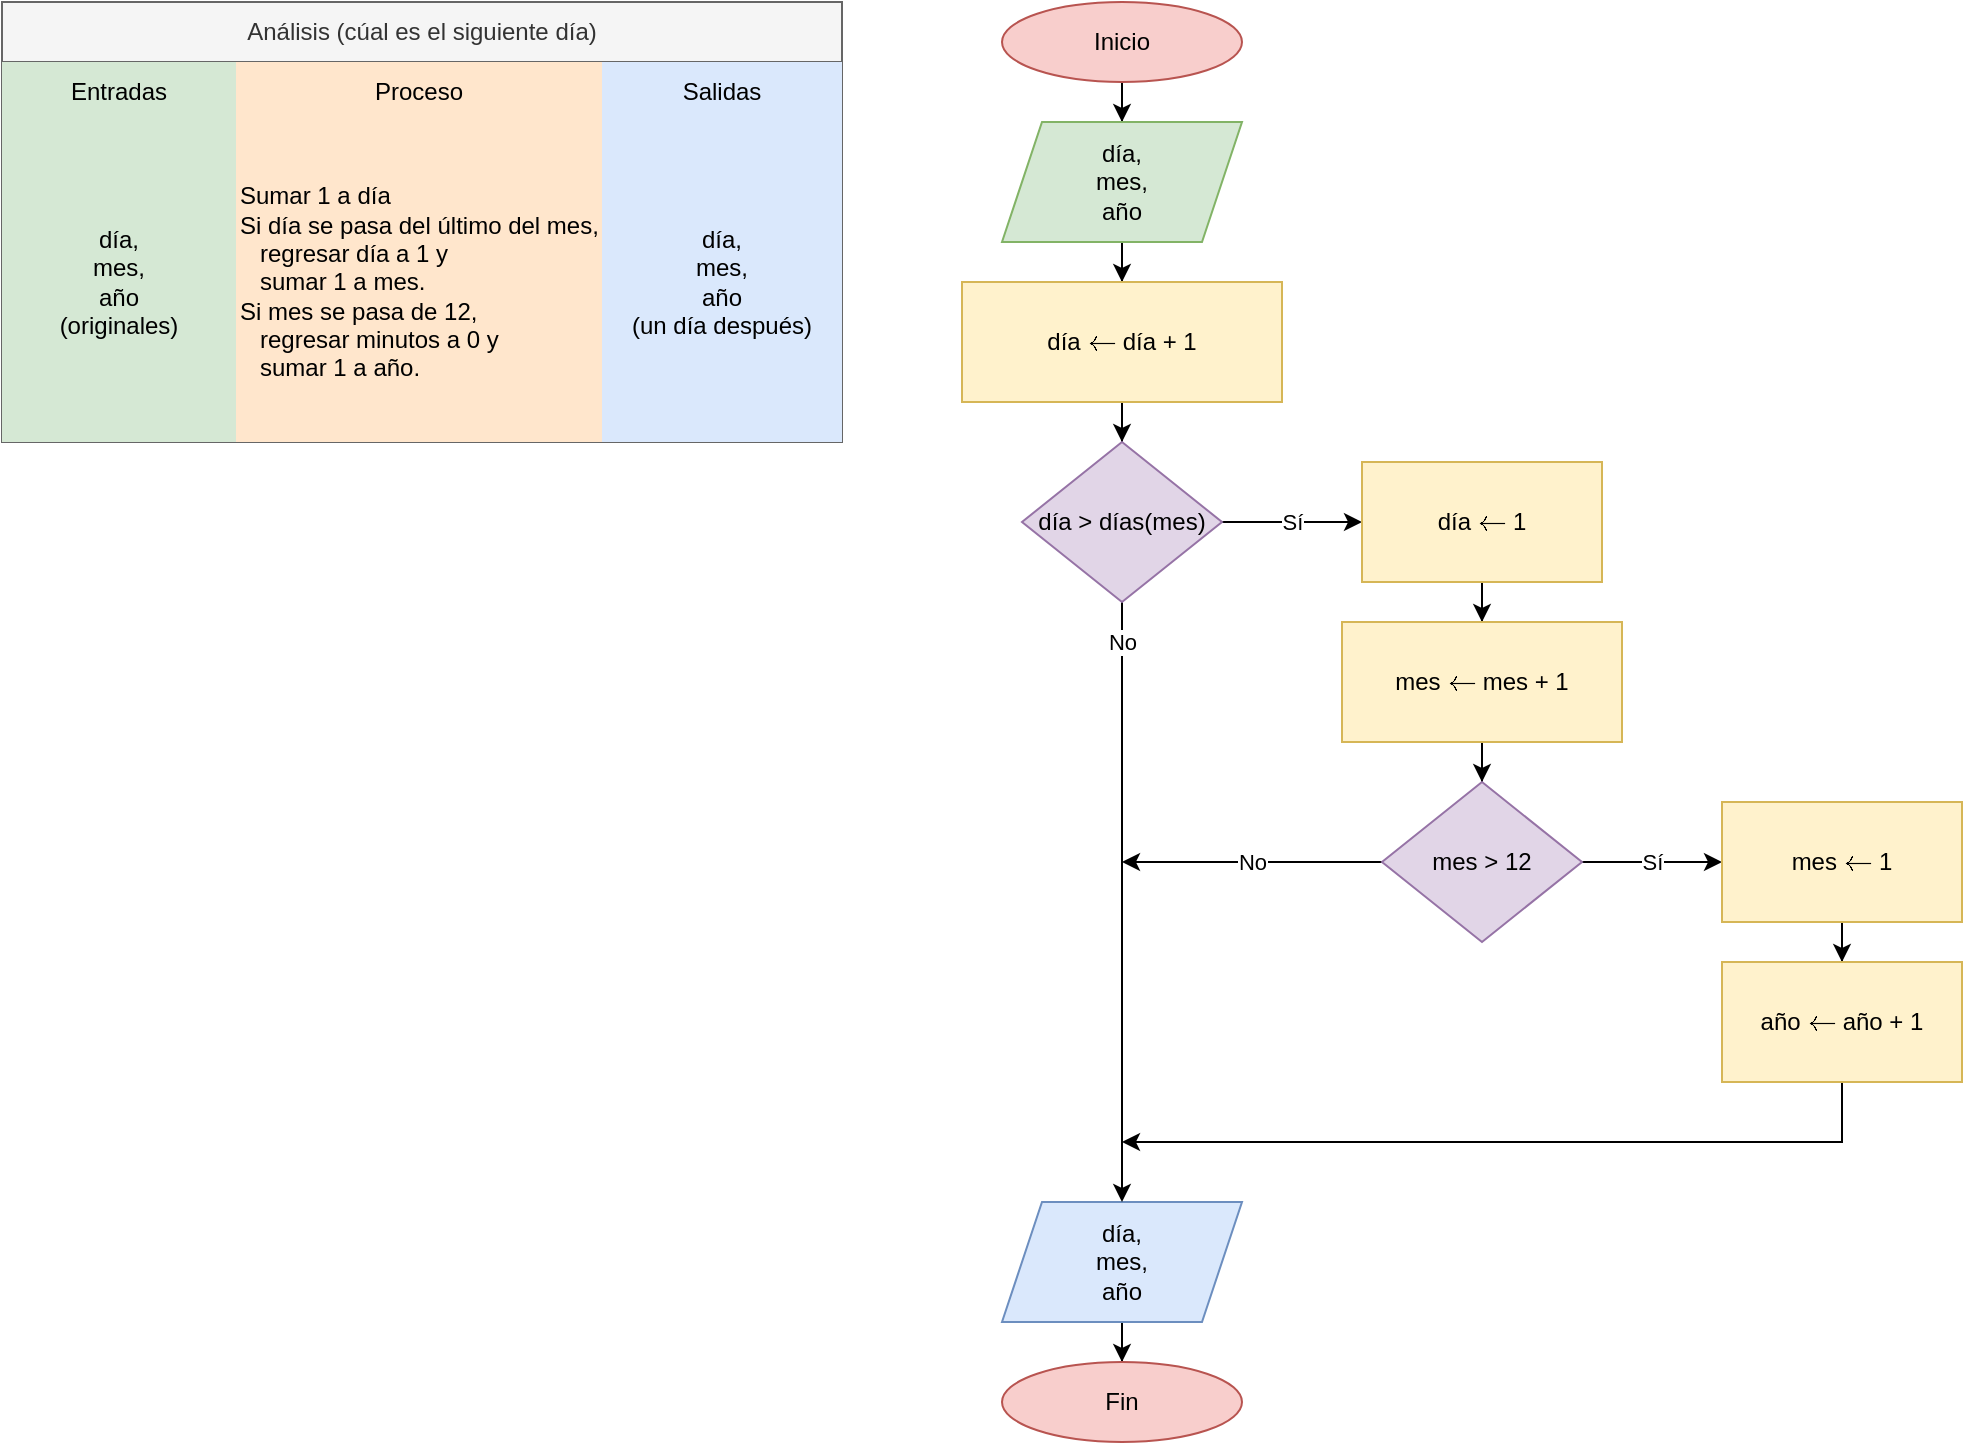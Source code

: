 <mxfile>
    <diagram id="x28gWw-vFMMnM6PrvLHF" name="Día siguiente">
        <mxGraphModel dx="1383" dy="566" grid="1" gridSize="10" guides="1" tooltips="1" connect="1" arrows="1" fold="1" page="1" pageScale="1" pageWidth="850" pageHeight="1100" math="1" shadow="0">
            <root>
                <mxCell id="0"/>
                <mxCell id="1" parent="0"/>
                <mxCell id="UfHWgThy5PjR0i4prVAl-19" value="Análisis (cúal es el siguiente día)" style="shape=table;html=1;whiteSpace=wrap;startSize=30;container=1;collapsible=0;childLayout=tableLayout;fillColor=#f5f5f5;strokeColor=#666666;fontColor=#333333;" parent="1" vertex="1">
                    <mxGeometry x="-460" y="20" width="420" height="220" as="geometry"/>
                </mxCell>
                <mxCell id="UfHWgThy5PjR0i4prVAl-20" value="" style="shape=partialRectangle;html=1;whiteSpace=wrap;collapsible=0;dropTarget=0;pointerEvents=0;fillColor=none;top=0;left=0;bottom=0;right=0;points=[[0,0.5],[1,0.5]];portConstraint=eastwest;" parent="UfHWgThy5PjR0i4prVAl-19" vertex="1">
                    <mxGeometry y="30" width="420" height="30" as="geometry"/>
                </mxCell>
                <mxCell id="UfHWgThy5PjR0i4prVAl-21" value="Entradas" style="shape=partialRectangle;html=1;whiteSpace=wrap;connectable=0;overflow=hidden;fillColor=#d5e8d4;top=0;left=0;bottom=0;right=0;strokeColor=#82b366;" parent="UfHWgThy5PjR0i4prVAl-20" vertex="1">
                    <mxGeometry width="117" height="30" as="geometry"/>
                </mxCell>
                <mxCell id="UfHWgThy5PjR0i4prVAl-22" value="Proceso" style="shape=partialRectangle;html=1;whiteSpace=wrap;connectable=0;overflow=hidden;fillColor=#ffe6cc;top=0;left=0;bottom=0;right=0;strokeColor=#d79b00;" parent="UfHWgThy5PjR0i4prVAl-20" vertex="1">
                    <mxGeometry x="117" width="183" height="30" as="geometry"/>
                </mxCell>
                <mxCell id="UfHWgThy5PjR0i4prVAl-23" value="Salidas" style="shape=partialRectangle;html=1;whiteSpace=wrap;connectable=0;overflow=hidden;fillColor=#dae8fc;top=0;left=0;bottom=0;right=0;strokeColor=#6c8ebf;" parent="UfHWgThy5PjR0i4prVAl-20" vertex="1">
                    <mxGeometry x="300" width="120" height="30" as="geometry"/>
                </mxCell>
                <mxCell id="UfHWgThy5PjR0i4prVAl-24" value="" style="shape=partialRectangle;html=1;whiteSpace=wrap;collapsible=0;dropTarget=0;pointerEvents=0;fillColor=none;top=0;left=0;bottom=0;right=0;points=[[0,0.5],[1,0.5]];portConstraint=eastwest;" parent="UfHWgThy5PjR0i4prVAl-19" vertex="1">
                    <mxGeometry y="60" width="420" height="160" as="geometry"/>
                </mxCell>
                <mxCell id="UfHWgThy5PjR0i4prVAl-25" value="día,&lt;br&gt;mes,&lt;br&gt;año&lt;br&gt;(originales)" style="shape=partialRectangle;html=1;whiteSpace=wrap;connectable=0;overflow=hidden;fillColor=#d5e8d4;top=0;left=0;bottom=0;right=0;strokeColor=#82b366;" parent="UfHWgThy5PjR0i4prVAl-24" vertex="1">
                    <mxGeometry width="117" height="160" as="geometry"/>
                </mxCell>
                <mxCell id="UfHWgThy5PjR0i4prVAl-26" value="Sumar 1 a día&lt;br&gt;Si día se pasa del último del mes,&lt;br&gt;&amp;nbsp; &amp;nbsp;regresar día a 1 y&lt;br&gt;&amp;nbsp; &amp;nbsp;sumar 1 a mes.&lt;br&gt;Si mes se pasa de 12,&lt;br&gt;&amp;nbsp; &amp;nbsp;regresar minutos a 0 y&lt;br&gt;&amp;nbsp; &amp;nbsp;sumar 1 a año." style="shape=partialRectangle;html=1;whiteSpace=wrap;connectable=0;overflow=hidden;fillColor=#ffe6cc;top=0;left=0;bottom=0;right=0;align=left;strokeColor=#d79b00;" parent="UfHWgThy5PjR0i4prVAl-24" vertex="1">
                    <mxGeometry x="117" width="183" height="160" as="geometry"/>
                </mxCell>
                <mxCell id="UfHWgThy5PjR0i4prVAl-27" value="día,&lt;br&gt;mes,&lt;br&gt;año&lt;br&gt;(un día después)" style="shape=partialRectangle;html=1;whiteSpace=wrap;connectable=0;overflow=hidden;fillColor=#dae8fc;top=0;left=0;bottom=0;right=0;strokeColor=#6c8ebf;" parent="UfHWgThy5PjR0i4prVAl-24" vertex="1">
                    <mxGeometry x="300" width="120" height="160" as="geometry"/>
                </mxCell>
                <mxCell id="UfHWgThy5PjR0i4prVAl-36" value="" style="edgeStyle=orthogonalEdgeStyle;rounded=0;orthogonalLoop=1;jettySize=auto;html=1;" parent="1" source="UfHWgThy5PjR0i4prVAl-34" target="UfHWgThy5PjR0i4prVAl-35" edge="1">
                    <mxGeometry relative="1" as="geometry"/>
                </mxCell>
                <mxCell id="UfHWgThy5PjR0i4prVAl-34" value="Inicio" style="ellipse;whiteSpace=wrap;html=1;fillColor=#f8cecc;strokeColor=#b85450;" parent="1" vertex="1">
                    <mxGeometry x="40" y="20" width="120" height="40" as="geometry"/>
                </mxCell>
                <mxCell id="UfHWgThy5PjR0i4prVAl-38" value="" style="edgeStyle=orthogonalEdgeStyle;rounded=0;orthogonalLoop=1;jettySize=auto;html=1;" parent="1" source="UfHWgThy5PjR0i4prVAl-35" target="UfHWgThy5PjR0i4prVAl-37" edge="1">
                    <mxGeometry relative="1" as="geometry"/>
                </mxCell>
                <mxCell id="UfHWgThy5PjR0i4prVAl-35" value="día,&lt;br&gt;mes,&lt;br&gt;año" style="shape=parallelogram;perimeter=parallelogramPerimeter;whiteSpace=wrap;html=1;fixedSize=1;fillColor=#d5e8d4;strokeColor=#82b366;" parent="1" vertex="1">
                    <mxGeometry x="40" y="80" width="120" height="60" as="geometry"/>
                </mxCell>
                <mxCell id="3" value="" style="edgeStyle=orthogonalEdgeStyle;rounded=0;orthogonalLoop=1;jettySize=auto;html=1;" parent="1" source="UfHWgThy5PjR0i4prVAl-37" target="2" edge="1">
                    <mxGeometry relative="1" as="geometry"/>
                </mxCell>
                <mxCell id="UfHWgThy5PjR0i4prVAl-37" value="día `larr` día + 1" style="whiteSpace=wrap;html=1;fillColor=#fff2cc;strokeColor=#d6b656;" parent="1" vertex="1">
                    <mxGeometry x="20" y="160" width="160" height="60" as="geometry"/>
                </mxCell>
                <mxCell id="UfHWgThy5PjR0i4prVAl-42" value="" style="edgeStyle=orthogonalEdgeStyle;rounded=0;orthogonalLoop=1;jettySize=auto;html=1;" parent="1" source="UfHWgThy5PjR0i4prVAl-39" target="UfHWgThy5PjR0i4prVAl-41" edge="1">
                    <mxGeometry relative="1" as="geometry"/>
                </mxCell>
                <mxCell id="UfHWgThy5PjR0i4prVAl-39" value="día,&lt;br&gt;mes,&lt;br&gt;año" style="shape=parallelogram;perimeter=parallelogramPerimeter;whiteSpace=wrap;html=1;fixedSize=1;fillColor=#dae8fc;strokeColor=#6c8ebf;" parent="1" vertex="1">
                    <mxGeometry x="40" y="620" width="120" height="60" as="geometry"/>
                </mxCell>
                <mxCell id="UfHWgThy5PjR0i4prVAl-41" value="Fin" style="ellipse;whiteSpace=wrap;html=1;fillColor=#f8cecc;strokeColor=#b85450;" parent="1" vertex="1">
                    <mxGeometry x="40" y="700" width="120" height="40" as="geometry"/>
                </mxCell>
                <mxCell id="5" value="Sí" style="edgeStyle=orthogonalEdgeStyle;rounded=0;orthogonalLoop=1;jettySize=auto;html=1;" parent="1" source="2" target="4" edge="1">
                    <mxGeometry relative="1" as="geometry"/>
                </mxCell>
                <mxCell id="20" value="No" style="edgeStyle=orthogonalEdgeStyle;rounded=0;orthogonalLoop=1;jettySize=auto;html=1;exitX=0.5;exitY=1;exitDx=0;exitDy=0;entryX=0.5;entryY=0;entryDx=0;entryDy=0;" parent="1" source="2" target="UfHWgThy5PjR0i4prVAl-39" edge="1">
                    <mxGeometry x="-0.87" relative="1" as="geometry">
                        <mxPoint as="offset"/>
                    </mxGeometry>
                </mxCell>
                <mxCell id="2" value="día &amp;gt; días(mes)" style="rhombus;whiteSpace=wrap;html=1;fillColor=#e1d5e7;strokeColor=#9673a6;" parent="1" vertex="1">
                    <mxGeometry x="50" y="240" width="100" height="80" as="geometry"/>
                </mxCell>
                <mxCell id="7" value="" style="edgeStyle=orthogonalEdgeStyle;rounded=0;orthogonalLoop=1;jettySize=auto;html=1;" parent="1" source="4" target="6" edge="1">
                    <mxGeometry relative="1" as="geometry"/>
                </mxCell>
                <mxCell id="4" value="día `larr` 1" style="whiteSpace=wrap;html=1;fillColor=#fff2cc;strokeColor=#d6b656;" parent="1" vertex="1">
                    <mxGeometry x="220" y="250" width="120" height="60" as="geometry"/>
                </mxCell>
                <mxCell id="9" value="" style="edgeStyle=orthogonalEdgeStyle;rounded=0;orthogonalLoop=1;jettySize=auto;html=1;" parent="1" source="6" target="8" edge="1">
                    <mxGeometry relative="1" as="geometry"/>
                </mxCell>
                <mxCell id="6" value="mes `larr` mes + 1" style="whiteSpace=wrap;html=1;fillColor=#fff2cc;strokeColor=#d6b656;" parent="1" vertex="1">
                    <mxGeometry x="210" y="330" width="140" height="60" as="geometry"/>
                </mxCell>
                <mxCell id="11" value="Sí" style="edgeStyle=orthogonalEdgeStyle;rounded=0;orthogonalLoop=1;jettySize=auto;html=1;" parent="1" source="8" target="10" edge="1">
                    <mxGeometry relative="1" as="geometry"/>
                </mxCell>
                <mxCell id="19" value="No" style="edgeStyle=orthogonalEdgeStyle;rounded=0;orthogonalLoop=1;jettySize=auto;html=1;exitX=0;exitY=0.5;exitDx=0;exitDy=0;" parent="1" source="8" edge="1">
                    <mxGeometry relative="1" as="geometry">
                        <mxPoint x="100" y="450" as="targetPoint"/>
                    </mxGeometry>
                </mxCell>
                <mxCell id="8" value="mes &amp;gt; 12" style="rhombus;whiteSpace=wrap;html=1;fillColor=#e1d5e7;strokeColor=#9673a6;" parent="1" vertex="1">
                    <mxGeometry x="230" y="410" width="100" height="80" as="geometry"/>
                </mxCell>
                <mxCell id="13" value="" style="edgeStyle=orthogonalEdgeStyle;rounded=0;orthogonalLoop=1;jettySize=auto;html=1;" parent="1" source="10" target="12" edge="1">
                    <mxGeometry relative="1" as="geometry"/>
                </mxCell>
                <mxCell id="10" value="mes `larr` 1" style="whiteSpace=wrap;html=1;fillColor=#fff2cc;strokeColor=#d6b656;" parent="1" vertex="1">
                    <mxGeometry x="400" y="420" width="120" height="60" as="geometry"/>
                </mxCell>
                <mxCell id="15" value="" style="edgeStyle=orthogonalEdgeStyle;rounded=0;orthogonalLoop=1;jettySize=auto;html=1;" parent="1" source="12" edge="1">
                    <mxGeometry relative="1" as="geometry">
                        <mxPoint x="100" y="590" as="targetPoint"/>
                        <Array as="points">
                            <mxPoint x="460" y="590"/>
                        </Array>
                    </mxGeometry>
                </mxCell>
                <mxCell id="12" value="año `larr` año + 1" style="whiteSpace=wrap;html=1;fillColor=#fff2cc;strokeColor=#d6b656;" parent="1" vertex="1">
                    <mxGeometry x="400" y="500" width="120" height="60" as="geometry"/>
                </mxCell>
            </root>
        </mxGraphModel>
    </diagram>
    <diagram name="Día anterior" id="RsaZLxWk18wp3LPteu13">
        <mxGraphModel dx="1383" dy="566" grid="1" gridSize="10" guides="1" tooltips="1" connect="1" arrows="1" fold="1" page="1" pageScale="1" pageWidth="850" pageHeight="1100" math="1" shadow="0">
            <root>
                <mxCell id="WHMJwugkhoS4n4GKv3IW-0"/>
                <mxCell id="WHMJwugkhoS4n4GKv3IW-1" parent="WHMJwugkhoS4n4GKv3IW-0"/>
                <mxCell id="WHMJwugkhoS4n4GKv3IW-2" value="Análisis (cúal es el día anterior)" style="shape=table;html=1;whiteSpace=wrap;startSize=30;container=1;collapsible=0;childLayout=tableLayout;fillColor=#f5f5f5;strokeColor=#666666;fontColor=#333333;" parent="WHMJwugkhoS4n4GKv3IW-1" vertex="1">
                    <mxGeometry x="-460" y="20" width="420" height="220" as="geometry"/>
                </mxCell>
                <mxCell id="WHMJwugkhoS4n4GKv3IW-3" value="" style="shape=partialRectangle;html=1;whiteSpace=wrap;collapsible=0;dropTarget=0;pointerEvents=0;fillColor=none;top=0;left=0;bottom=0;right=0;points=[[0,0.5],[1,0.5]];portConstraint=eastwest;" parent="WHMJwugkhoS4n4GKv3IW-2" vertex="1">
                    <mxGeometry y="30" width="420" height="30" as="geometry"/>
                </mxCell>
                <mxCell id="WHMJwugkhoS4n4GKv3IW-4" value="Entradas" style="shape=partialRectangle;html=1;whiteSpace=wrap;connectable=0;overflow=hidden;fillColor=#d5e8d4;top=0;left=0;bottom=0;right=0;strokeColor=#82b366;" parent="WHMJwugkhoS4n4GKv3IW-3" vertex="1">
                    <mxGeometry width="117" height="30" as="geometry"/>
                </mxCell>
                <mxCell id="WHMJwugkhoS4n4GKv3IW-5" value="Proceso" style="shape=partialRectangle;html=1;whiteSpace=wrap;connectable=0;overflow=hidden;fillColor=#ffe6cc;top=0;left=0;bottom=0;right=0;strokeColor=#d79b00;" parent="WHMJwugkhoS4n4GKv3IW-3" vertex="1">
                    <mxGeometry x="117" width="183" height="30" as="geometry"/>
                </mxCell>
                <mxCell id="WHMJwugkhoS4n4GKv3IW-6" value="Salidas" style="shape=partialRectangle;html=1;whiteSpace=wrap;connectable=0;overflow=hidden;fillColor=#dae8fc;top=0;left=0;bottom=0;right=0;strokeColor=#6c8ebf;" parent="WHMJwugkhoS4n4GKv3IW-3" vertex="1">
                    <mxGeometry x="300" width="120" height="30" as="geometry"/>
                </mxCell>
                <mxCell id="WHMJwugkhoS4n4GKv3IW-7" value="" style="shape=partialRectangle;html=1;whiteSpace=wrap;collapsible=0;dropTarget=0;pointerEvents=0;fillColor=none;top=0;left=0;bottom=0;right=0;points=[[0,0.5],[1,0.5]];portConstraint=eastwest;" parent="WHMJwugkhoS4n4GKv3IW-2" vertex="1">
                    <mxGeometry y="60" width="420" height="160" as="geometry"/>
                </mxCell>
                <mxCell id="WHMJwugkhoS4n4GKv3IW-8" value="día,&lt;br&gt;mes,&lt;br&gt;año&lt;br&gt;(originales)" style="shape=partialRectangle;html=1;whiteSpace=wrap;connectable=0;overflow=hidden;fillColor=#d5e8d4;top=0;left=0;bottom=0;right=0;strokeColor=#82b366;" parent="WHMJwugkhoS4n4GKv3IW-7" vertex="1">
                    <mxGeometry width="117" height="160" as="geometry"/>
                </mxCell>
                <mxCell id="WHMJwugkhoS4n4GKv3IW-9" value="Restarle 1 a día&lt;br&gt;Si día da 0, se trata del último día del mes anterior." style="shape=partialRectangle;html=1;whiteSpace=wrap;connectable=0;overflow=hidden;fillColor=#ffe6cc;top=0;left=0;bottom=0;right=0;align=left;strokeColor=#d79b00;" parent="WHMJwugkhoS4n4GKv3IW-7" vertex="1">
                    <mxGeometry x="117" width="183" height="160" as="geometry"/>
                </mxCell>
                <mxCell id="WHMJwugkhoS4n4GKv3IW-10" value="día,&lt;br&gt;mes,&lt;br&gt;año&lt;br&gt;(un día antes)" style="shape=partialRectangle;html=1;whiteSpace=wrap;connectable=0;overflow=hidden;fillColor=#dae8fc;top=0;left=0;bottom=0;right=0;strokeColor=#6c8ebf;" parent="WHMJwugkhoS4n4GKv3IW-7" vertex="1">
                    <mxGeometry x="300" width="120" height="160" as="geometry"/>
                </mxCell>
                <mxCell id="WHMJwugkhoS4n4GKv3IW-11" value="" style="edgeStyle=orthogonalEdgeStyle;rounded=0;orthogonalLoop=1;jettySize=auto;html=1;" parent="WHMJwugkhoS4n4GKv3IW-1" source="WHMJwugkhoS4n4GKv3IW-12" target="WHMJwugkhoS4n4GKv3IW-14" edge="1">
                    <mxGeometry relative="1" as="geometry"/>
                </mxCell>
                <mxCell id="WHMJwugkhoS4n4GKv3IW-12" value="Inicio" style="ellipse;whiteSpace=wrap;html=1;fillColor=#f8cecc;strokeColor=#b85450;" parent="WHMJwugkhoS4n4GKv3IW-1" vertex="1">
                    <mxGeometry x="40" y="20" width="120" height="40" as="geometry"/>
                </mxCell>
                <mxCell id="WHMJwugkhoS4n4GKv3IW-13" value="" style="edgeStyle=orthogonalEdgeStyle;rounded=0;orthogonalLoop=1;jettySize=auto;html=1;" parent="WHMJwugkhoS4n4GKv3IW-1" source="WHMJwugkhoS4n4GKv3IW-14" target="WHMJwugkhoS4n4GKv3IW-16" edge="1">
                    <mxGeometry relative="1" as="geometry"/>
                </mxCell>
                <mxCell id="WHMJwugkhoS4n4GKv3IW-14" value="día,&lt;br&gt;mes,&lt;br&gt;año" style="shape=parallelogram;perimeter=parallelogramPerimeter;whiteSpace=wrap;html=1;fixedSize=1;fillColor=#d5e8d4;strokeColor=#82b366;" parent="WHMJwugkhoS4n4GKv3IW-1" vertex="1">
                    <mxGeometry x="40" y="80" width="120" height="60" as="geometry"/>
                </mxCell>
                <mxCell id="WHMJwugkhoS4n4GKv3IW-15" value="" style="edgeStyle=orthogonalEdgeStyle;rounded=0;orthogonalLoop=1;jettySize=auto;html=1;" parent="WHMJwugkhoS4n4GKv3IW-1" source="WHMJwugkhoS4n4GKv3IW-16" target="WHMJwugkhoS4n4GKv3IW-22" edge="1">
                    <mxGeometry relative="1" as="geometry"/>
                </mxCell>
                <mxCell id="WHMJwugkhoS4n4GKv3IW-16" value="día `larr` día - 1" style="whiteSpace=wrap;html=1;fillColor=#fff2cc;strokeColor=#d6b656;" parent="WHMJwugkhoS4n4GKv3IW-1" vertex="1">
                    <mxGeometry x="20" y="160" width="160" height="60" as="geometry"/>
                </mxCell>
                <mxCell id="WHMJwugkhoS4n4GKv3IW-17" value="" style="edgeStyle=orthogonalEdgeStyle;rounded=0;orthogonalLoop=1;jettySize=auto;html=1;" parent="WHMJwugkhoS4n4GKv3IW-1" source="WHMJwugkhoS4n4GKv3IW-18" target="WHMJwugkhoS4n4GKv3IW-19" edge="1">
                    <mxGeometry relative="1" as="geometry"/>
                </mxCell>
                <mxCell id="WHMJwugkhoS4n4GKv3IW-18" value="día,&lt;br&gt;mes,&lt;br&gt;año" style="shape=parallelogram;perimeter=parallelogramPerimeter;whiteSpace=wrap;html=1;fixedSize=1;fillColor=#dae8fc;strokeColor=#6c8ebf;" parent="WHMJwugkhoS4n4GKv3IW-1" vertex="1">
                    <mxGeometry x="40" y="580" width="120" height="60" as="geometry"/>
                </mxCell>
                <mxCell id="WHMJwugkhoS4n4GKv3IW-19" value="Fin" style="ellipse;whiteSpace=wrap;html=1;fillColor=#f8cecc;strokeColor=#b85450;" parent="WHMJwugkhoS4n4GKv3IW-1" vertex="1">
                    <mxGeometry x="40" y="660" width="120" height="40" as="geometry"/>
                </mxCell>
                <mxCell id="WHMJwugkhoS4n4GKv3IW-20" value="Sí" style="edgeStyle=orthogonalEdgeStyle;rounded=0;orthogonalLoop=1;jettySize=auto;html=1;" parent="WHMJwugkhoS4n4GKv3IW-1" source="WHMJwugkhoS4n4GKv3IW-22" target="WHMJwugkhoS4n4GKv3IW-24" edge="1">
                    <mxGeometry relative="1" as="geometry"/>
                </mxCell>
                <mxCell id="WHMJwugkhoS4n4GKv3IW-21" value="No" style="edgeStyle=orthogonalEdgeStyle;rounded=0;orthogonalLoop=1;jettySize=auto;html=1;exitX=0.5;exitY=1;exitDx=0;exitDy=0;entryX=0.5;entryY=0;entryDx=0;entryDy=0;" parent="WHMJwugkhoS4n4GKv3IW-1" source="WHMJwugkhoS4n4GKv3IW-22" target="WHMJwugkhoS4n4GKv3IW-18" edge="1">
                    <mxGeometry x="-0.87" relative="1" as="geometry">
                        <mxPoint as="offset"/>
                    </mxGeometry>
                </mxCell>
                <mxCell id="WHMJwugkhoS4n4GKv3IW-22" value="día = 0" style="rhombus;whiteSpace=wrap;html=1;fillColor=#e1d5e7;strokeColor=#9673a6;" parent="WHMJwugkhoS4n4GKv3IW-1" vertex="1">
                    <mxGeometry x="50" y="240" width="100" height="80" as="geometry"/>
                </mxCell>
                <mxCell id="ibTbPxVoCiATOpTRP1aY-0" style="edgeStyle=orthogonalEdgeStyle;rounded=0;orthogonalLoop=1;jettySize=auto;html=1;exitX=0.5;exitY=1;exitDx=0;exitDy=0;entryX=0.5;entryY=0;entryDx=0;entryDy=0;" parent="WHMJwugkhoS4n4GKv3IW-1" source="WHMJwugkhoS4n4GKv3IW-24" target="WHMJwugkhoS4n4GKv3IW-29" edge="1">
                    <mxGeometry relative="1" as="geometry"/>
                </mxCell>
                <mxCell id="WHMJwugkhoS4n4GKv3IW-24" value="mes `larr` mes + 1" style="whiteSpace=wrap;html=1;fillColor=#fff2cc;strokeColor=#d6b656;" parent="WHMJwugkhoS4n4GKv3IW-1" vertex="1">
                    <mxGeometry x="220" y="250" width="120" height="60" as="geometry"/>
                </mxCell>
                <mxCell id="a_G70ipxQoLHr_rf7yxb-0" style="edgeStyle=orthogonalEdgeStyle;rounded=0;orthogonalLoop=1;jettySize=auto;html=1;exitX=0;exitY=0.5;exitDx=0;exitDy=0;" parent="WHMJwugkhoS4n4GKv3IW-1" source="WHMJwugkhoS4n4GKv3IW-26" edge="1">
                    <mxGeometry relative="1" as="geometry">
                        <mxPoint x="100" y="550" as="targetPoint"/>
                    </mxGeometry>
                </mxCell>
                <mxCell id="WHMJwugkhoS4n4GKv3IW-26" value="día `larr` dias(mes)" style="whiteSpace=wrap;html=1;fillColor=#fff2cc;strokeColor=#d6b656;" parent="WHMJwugkhoS4n4GKv3IW-1" vertex="1">
                    <mxGeometry x="210" y="520" width="140" height="60" as="geometry"/>
                </mxCell>
                <mxCell id="WHMJwugkhoS4n4GKv3IW-27" value="Sí" style="edgeStyle=orthogonalEdgeStyle;rounded=0;orthogonalLoop=1;jettySize=auto;html=1;" parent="WHMJwugkhoS4n4GKv3IW-1" source="WHMJwugkhoS4n4GKv3IW-29" target="WHMJwugkhoS4n4GKv3IW-31" edge="1">
                    <mxGeometry relative="1" as="geometry"/>
                </mxCell>
                <mxCell id="WHMJwugkhoS4n4GKv3IW-28" value="No" style="edgeStyle=orthogonalEdgeStyle;rounded=0;orthogonalLoop=1;jettySize=auto;html=1;exitX=0.5;exitY=1;exitDx=0;exitDy=0;entryX=0.5;entryY=0;entryDx=0;entryDy=0;" parent="WHMJwugkhoS4n4GKv3IW-1" source="WHMJwugkhoS4n4GKv3IW-29" target="WHMJwugkhoS4n4GKv3IW-26" edge="1">
                    <mxGeometry relative="1" as="geometry">
                        <mxPoint x="100" y="450" as="targetPoint"/>
                    </mxGeometry>
                </mxCell>
                <mxCell id="WHMJwugkhoS4n4GKv3IW-29" value="mes = 0" style="rhombus;whiteSpace=wrap;html=1;fillColor=#e1d5e7;strokeColor=#9673a6;" parent="WHMJwugkhoS4n4GKv3IW-1" vertex="1">
                    <mxGeometry x="230" y="330" width="100" height="80" as="geometry"/>
                </mxCell>
                <mxCell id="WHMJwugkhoS4n4GKv3IW-30" value="" style="edgeStyle=orthogonalEdgeStyle;rounded=0;orthogonalLoop=1;jettySize=auto;html=1;" parent="WHMJwugkhoS4n4GKv3IW-1" source="WHMJwugkhoS4n4GKv3IW-31" target="WHMJwugkhoS4n4GKv3IW-33" edge="1">
                    <mxGeometry relative="1" as="geometry"/>
                </mxCell>
                <mxCell id="WHMJwugkhoS4n4GKv3IW-31" value="mes `larr` 12" style="whiteSpace=wrap;html=1;fillColor=#fff2cc;strokeColor=#d6b656;" parent="WHMJwugkhoS4n4GKv3IW-1" vertex="1">
                    <mxGeometry x="400" y="340" width="120" height="60" as="geometry"/>
                </mxCell>
                <mxCell id="WHMJwugkhoS4n4GKv3IW-32" value="" style="edgeStyle=orthogonalEdgeStyle;rounded=0;orthogonalLoop=1;jettySize=auto;html=1;" parent="WHMJwugkhoS4n4GKv3IW-1" source="WHMJwugkhoS4n4GKv3IW-33" edge="1">
                    <mxGeometry relative="1" as="geometry">
                        <mxPoint x="280" y="500" as="targetPoint"/>
                        <Array as="points">
                            <mxPoint x="460" y="500"/>
                            <mxPoint x="280" y="500"/>
                        </Array>
                    </mxGeometry>
                </mxCell>
                <mxCell id="WHMJwugkhoS4n4GKv3IW-33" value="año `larr` año - 1" style="whiteSpace=wrap;html=1;fillColor=#fff2cc;strokeColor=#d6b656;" parent="WHMJwugkhoS4n4GKv3IW-1" vertex="1">
                    <mxGeometry x="400" y="420" width="120" height="60" as="geometry"/>
                </mxCell>
            </root>
        </mxGraphModel>
    </diagram>
    <diagram id="8lktSdGaSEytv9WRiN23" name="Días del mes">
        &#xa;        &#xa;&#xa;
        <mxGraphModel dx="619" dy="610" grid="1" gridSize="10" guides="1" tooltips="1" connect="1" arrows="1" fold="1" page="1" pageScale="1" pageWidth="850" pageHeight="1100" math="1" shadow="0">
            &#xa;            &#xa;&#xa;
            <root>
                &#xa;                &#xa;&#xa;
                <mxCell id="yaVu5LfzxHpMfpSsJYT8-0"/>
                &#xa;                &#xa;&#xa;
                <mxCell id="yaVu5LfzxHpMfpSsJYT8-1" parent="yaVu5LfzxHpMfpSsJYT8-0"/>
                &#xa;                &#xa;&#xa;
                <mxCell id="gBoOcasNFq6TXWlor7lH-0" value="Análisis (cúantos días tiene un mes)" style="shape=table;html=1;whiteSpace=wrap;startSize=30;container=1;collapsible=0;childLayout=tableLayout;fillColor=#f5f5f5;strokeColor=#666666;fontColor=#333333;" vertex="1" parent="yaVu5LfzxHpMfpSsJYT8-1">
                    &#xa;                    &#xa;&#xa;
                    <mxGeometry x="400" y="20" width="420" height="220" as="geometry"/>
                    &#xa;                    &#xa;&#xa;
                </mxCell>
                &#xa;                &#xa;&#xa;
                <mxCell id="gBoOcasNFq6TXWlor7lH-1" value="" style="shape=partialRectangle;html=1;whiteSpace=wrap;collapsible=0;dropTarget=0;pointerEvents=0;fillColor=none;top=0;left=0;bottom=0;right=0;points=[[0,0.5],[1,0.5]];portConstraint=eastwest;" vertex="1" parent="gBoOcasNFq6TXWlor7lH-0">
                    &#xa;                    &#xa;&#xa;
                    <mxGeometry y="30" width="420" height="30" as="geometry"/>
                    &#xa;                    &#xa;&#xa;
                </mxCell>
                &#xa;                &#xa;&#xa;
                <mxCell id="gBoOcasNFq6TXWlor7lH-2" value="Entradas" style="shape=partialRectangle;html=1;whiteSpace=wrap;connectable=0;overflow=hidden;fillColor=#d5e8d4;top=0;left=0;bottom=0;right=0;strokeColor=#82b366;" vertex="1" parent="gBoOcasNFq6TXWlor7lH-1">
                    &#xa;                    &#xa;&#xa;
                    <mxGeometry width="117" height="30" as="geometry"/>
                    &#xa;                    &#xa;&#xa;
                </mxCell>
                &#xa;                &#xa;&#xa;
                <mxCell id="gBoOcasNFq6TXWlor7lH-3" value="Proceso" style="shape=partialRectangle;html=1;whiteSpace=wrap;connectable=0;overflow=hidden;fillColor=#ffe6cc;top=0;left=0;bottom=0;right=0;strokeColor=#d79b00;" vertex="1" parent="gBoOcasNFq6TXWlor7lH-1">
                    &#xa;                    &#xa;&#xa;
                    <mxGeometry x="117" width="183" height="30" as="geometry"/>
                    &#xa;                    &#xa;&#xa;
                </mxCell>
                &#xa;                &#xa;&#xa;
                <mxCell id="gBoOcasNFq6TXWlor7lH-4" value="Salidas" style="shape=partialRectangle;html=1;whiteSpace=wrap;connectable=0;overflow=hidden;fillColor=#dae8fc;top=0;left=0;bottom=0;right=0;strokeColor=#6c8ebf;" vertex="1" parent="gBoOcasNFq6TXWlor7lH-1">
                    &#xa;                    &#xa;&#xa;
                    <mxGeometry x="300" width="120" height="30" as="geometry"/>
                    &#xa;                    &#xa;&#xa;
                </mxCell>
                &#xa;                &#xa;&#xa;
                <mxCell id="gBoOcasNFq6TXWlor7lH-5" value="" style="shape=partialRectangle;html=1;whiteSpace=wrap;collapsible=0;dropTarget=0;pointerEvents=0;fillColor=none;top=0;left=0;bottom=0;right=0;points=[[0,0.5],[1,0.5]];portConstraint=eastwest;" vertex="1" parent="gBoOcasNFq6TXWlor7lH-0">
                    &#xa;                    &#xa;&#xa;
                    <mxGeometry y="60" width="420" height="160" as="geometry"/>
                    &#xa;                    &#xa;&#xa;
                </mxCell>
                &#xa;                &#xa;&#xa;
                <mxCell id="gBoOcasNFq6TXWlor7lH-6" value="mes,&lt;br&gt;año" style="shape=partialRectangle;html=1;whiteSpace=wrap;connectable=0;overflow=hidden;fillColor=#d5e8d4;top=0;left=0;bottom=0;right=0;strokeColor=#82b366;" vertex="1" parent="gBoOcasNFq6TXWlor7lH-5">
                    &#xa;                    &#xa;&#xa;
                    <mxGeometry width="117" height="160" as="geometry"/>
                    &#xa;                    &#xa;&#xa;
                </mxCell>
                &#xa;                &#xa;&#xa;
                <mxCell id="gBoOcasNFq6TXWlor7lH-7" value="Enero, marzo, mayo, julio, agosto, octubre, diciembre tienen 31 días.&lt;br&gt;&lt;br&gt;Abril, junio, septiembre y noviembre tienen 30 días.&lt;br&gt;&lt;br&gt;Febrero tiene 28 días, o 29 si el año es bisiesto." style="shape=partialRectangle;html=1;whiteSpace=wrap;connectable=0;overflow=hidden;fillColor=#ffe6cc;top=0;left=0;bottom=0;right=0;align=left;strokeColor=#d79b00;" vertex="1" parent="gBoOcasNFq6TXWlor7lH-5">
                    &#xa;                    &#xa;&#xa;
                    <mxGeometry x="117" width="183" height="160" as="geometry"/>
                    &#xa;                    &#xa;&#xa;
                </mxCell>
                &#xa;                &#xa;&#xa;
                <mxCell id="gBoOcasNFq6TXWlor7lH-8" value="días del mes" style="shape=partialRectangle;html=1;whiteSpace=wrap;connectable=0;overflow=hidden;fillColor=#dae8fc;top=0;left=0;bottom=0;right=0;strokeColor=#6c8ebf;" vertex="1" parent="gBoOcasNFq6TXWlor7lH-5">
                    &#xa;                    &#xa;&#xa;
                    <mxGeometry x="300" width="120" height="160" as="geometry"/>
                    &#xa;                    &#xa;&#xa;
                </mxCell>
                &#xa;                &#xa;&#xa;
                <mxCell id="fhRlOAsvn-J39RBqq5pp-0" value="" style="edgeStyle=orthogonalEdgeStyle;rounded=0;orthogonalLoop=1;jettySize=auto;html=1;" edge="1" parent="yaVu5LfzxHpMfpSsJYT8-1" source="fhRlOAsvn-J39RBqq5pp-1" target="fhRlOAsvn-J39RBqq5pp-3">
                    &#xa;                    &#xa;&#xa;
                    <mxGeometry relative="1" as="geometry"/>
                    &#xa;                    &#xa;&#xa;
                </mxCell>
                &#xa;                &#xa;&#xa;
                <mxCell id="fhRlOAsvn-J39RBqq5pp-1" value="Inicio" style="ellipse;whiteSpace=wrap;html=1;fillColor=#f8cecc;strokeColor=#b85450;" vertex="1" parent="yaVu5LfzxHpMfpSsJYT8-1">
                    &#xa;                    &#xa;&#xa;
                    <mxGeometry x="915" y="20" width="120" height="40" as="geometry"/>
                    &#xa;                    &#xa;&#xa;
                </mxCell>
                &#xa;                &#xa;&#xa;
                <mxCell id="fhRlOAsvn-J39RBqq5pp-25" value="" style="edgeStyle=orthogonalEdgeStyle;rounded=0;orthogonalLoop=1;jettySize=auto;html=1;" edge="1" parent="yaVu5LfzxHpMfpSsJYT8-1" source="fhRlOAsvn-J39RBqq5pp-3" target="fhRlOAsvn-J39RBqq5pp-10">
                    &#xa;                    &#xa;&#xa;
                    <mxGeometry relative="1" as="geometry"/>
                    &#xa;                    &#xa;&#xa;
                </mxCell>
                &#xa;                &#xa;&#xa;
                <mxCell id="fhRlOAsvn-J39RBqq5pp-3" value="mes,&lt;br&gt;año" style="shape=parallelogram;perimeter=parallelogramPerimeter;whiteSpace=wrap;html=1;fixedSize=1;fillColor=#d5e8d4;strokeColor=#82b366;" vertex="1" parent="yaVu5LfzxHpMfpSsJYT8-1">
                    &#xa;                    &#xa;&#xa;
                    <mxGeometry x="915" y="80" width="120" height="60" as="geometry"/>
                    &#xa;                    &#xa;&#xa;
                </mxCell>
                &#xa;                &#xa;&#xa;
                <mxCell id="fhRlOAsvn-J39RBqq5pp-5" style="edgeStyle=orthogonalEdgeStyle;rounded=0;orthogonalLoop=1;jettySize=auto;html=1;exitX=0.5;exitY=1;exitDx=0;exitDy=0;entryX=0.5;entryY=0;entryDx=0;entryDy=0;" edge="1" parent="yaVu5LfzxHpMfpSsJYT8-1" source="fhRlOAsvn-J39RBqq5pp-6" target="fhRlOAsvn-J39RBqq5pp-7">
                    &#xa;                    &#xa;&#xa;
                    <mxGeometry relative="1" as="geometry"/>
                    &#xa;                    &#xa;&#xa;
                </mxCell>
                &#xa;                &#xa;&#xa;
                <mxCell id="fhRlOAsvn-J39RBqq5pp-6" value="días_del_mes" style="shape=parallelogram;perimeter=parallelogramPerimeter;whiteSpace=wrap;html=1;fixedSize=1;fillColor=#dae8fc;strokeColor=#6c8ebf;" vertex="1" parent="yaVu5LfzxHpMfpSsJYT8-1">
                    &#xa;                    &#xa;&#xa;
                    <mxGeometry x="915" y="620" width="120" height="60" as="geometry"/>
                    &#xa;                    &#xa;&#xa;
                </mxCell>
                &#xa;                &#xa;&#xa;
                <mxCell id="fhRlOAsvn-J39RBqq5pp-7" value="Fin" style="ellipse;whiteSpace=wrap;html=1;fillColor=#f8cecc;strokeColor=#b85450;" vertex="1" parent="yaVu5LfzxHpMfpSsJYT8-1">
                    &#xa;                    &#xa;&#xa;
                    <mxGeometry x="915" y="700" width="120" height="40" as="geometry"/>
                    &#xa;                    &#xa;&#xa;
                </mxCell>
                &#xa;                &#xa;&#xa;
                <mxCell id="fhRlOAsvn-J39RBqq5pp-8" value="Sí" style="edgeStyle=orthogonalEdgeStyle;rounded=0;orthogonalLoop=1;jettySize=auto;html=1;" edge="1" parent="yaVu5LfzxHpMfpSsJYT8-1" source="fhRlOAsvn-J39RBqq5pp-10" target="fhRlOAsvn-J39RBqq5pp-12">
                    &#xa;                    &#xa;&#xa;
                    <mxGeometry relative="1" as="geometry"/>
                    &#xa;                    &#xa;&#xa;
                </mxCell>
                &#xa;                &#xa;&#xa;
                <mxCell id="fhRlOAsvn-J39RBqq5pp-9" value="No" style="edgeStyle=orthogonalEdgeStyle;rounded=0;orthogonalLoop=1;jettySize=auto;html=1;exitX=0.5;exitY=1;exitDx=0;exitDy=0;" edge="1" parent="yaVu5LfzxHpMfpSsJYT8-1" source="fhRlOAsvn-J39RBqq5pp-10" target="fhRlOAsvn-J39RBqq5pp-20">
                    &#xa;                    &#xa;&#xa;
                    <mxGeometry x="-0.25" relative="1" as="geometry">
                        &#xa;                        &#xa;&#xa;
                        <mxPoint as="offset"/>
                        &#xa;                        &#xa;&#xa;
                    </mxGeometry>
                    &#xa;                    &#xa;&#xa;
                </mxCell>
                &#xa;                &#xa;&#xa;
                <mxCell id="fhRlOAsvn-J39RBqq5pp-10" value="mes es 1, 3, 5, 7, 8, 10, 12" style="rhombus;whiteSpace=wrap;html=1;fillColor=#e1d5e7;strokeColor=#9673a6;" vertex="1" parent="yaVu5LfzxHpMfpSsJYT8-1">
                    &#xa;                    &#xa;&#xa;
                    <mxGeometry x="925" y="160" width="100" height="80" as="geometry"/>
                    &#xa;                    &#xa;&#xa;
                </mxCell>
                &#xa;                &#xa;&#xa;
                <mxCell id="fhRlOAsvn-J39RBqq5pp-11" style="edgeStyle=orthogonalEdgeStyle;rounded=0;orthogonalLoop=1;jettySize=auto;html=1;exitX=1;exitY=0.5;exitDx=0;exitDy=0;" edge="1" parent="yaVu5LfzxHpMfpSsJYT8-1" source="fhRlOAsvn-J39RBqq5pp-12">
                    &#xa;                    &#xa;&#xa;
                    <mxGeometry relative="1" as="geometry">
                        &#xa;                        &#xa;&#xa;
                        <mxPoint x="980" y="600" as="targetPoint"/>
                        &#xa;                        &#xa;&#xa;
                        <Array as="points">
                            &#xa;                            &#xa;&#xa;
                            <mxPoint x="1270" y="200"/>
                            &#xa;                            &#xa;&#xa;
                            <mxPoint x="1270" y="600"/>
                            &#xa;                            &#xa;&#xa;
                        </Array>
                        &#xa;                        &#xa;&#xa;
                    </mxGeometry>
                    &#xa;                    &#xa;&#xa;
                </mxCell>
                &#xa;                &#xa;&#xa;
                <mxCell id="fhRlOAsvn-J39RBqq5pp-12" value="días_del_mes `larr` 31" style="whiteSpace=wrap;html=1;fillColor=#fff2cc;strokeColor=#d6b656;" vertex="1" parent="yaVu5LfzxHpMfpSsJYT8-1">
                    &#xa;                    &#xa;&#xa;
                    <mxGeometry x="1080" y="170" width="130" height="60" as="geometry"/>
                    &#xa;                    &#xa;&#xa;
                </mxCell>
                &#xa;                &#xa;&#xa;
                <mxCell id="fhRlOAsvn-J39RBqq5pp-14" value="Sí" style="edgeStyle=orthogonalEdgeStyle;rounded=0;orthogonalLoop=1;jettySize=auto;html=1;exitX=1;exitY=0.5;exitDx=0;exitDy=0;entryX=0;entryY=0.5;entryDx=0;entryDy=0;" edge="1" parent="yaVu5LfzxHpMfpSsJYT8-1" source="fhRlOAsvn-J39RBqq5pp-15" target="fhRlOAsvn-J39RBqq5pp-24">
                    &#xa;                    &#xa;&#xa;
                    <mxGeometry relative="1" as="geometry"/>
                    &#xa;                    &#xa;&#xa;
                </mxCell>
                &#xa;                &#xa;&#xa;
                <mxCell id="fhRlOAsvn-J39RBqq5pp-26" value="No" style="edgeStyle=orthogonalEdgeStyle;rounded=0;orthogonalLoop=1;jettySize=auto;html=1;" edge="1" parent="yaVu5LfzxHpMfpSsJYT8-1" source="fhRlOAsvn-J39RBqq5pp-15" target="fhRlOAsvn-J39RBqq5pp-22">
                    &#xa;                    &#xa;&#xa;
                    <mxGeometry relative="1" as="geometry"/>
                    &#xa;                    &#xa;&#xa;
                </mxCell>
                &#xa;                &#xa;&#xa;
                <mxCell id="fhRlOAsvn-J39RBqq5pp-15" value="Es año es bisiesto" style="rhombus;whiteSpace=wrap;html=1;fillColor=#e1d5e7;strokeColor=#9673a6;" vertex="1" parent="yaVu5LfzxHpMfpSsJYT8-1">
                    &#xa;                    &#xa;&#xa;
                    <mxGeometry x="925" y="400" width="100" height="80" as="geometry"/>
                    &#xa;                    &#xa;&#xa;
                </mxCell>
                &#xa;                &#xa;&#xa;
                <mxCell id="fhRlOAsvn-J39RBqq5pp-16" style="edgeStyle=orthogonalEdgeStyle;rounded=0;orthogonalLoop=1;jettySize=auto;html=1;exitX=1;exitY=0.5;exitDx=0;exitDy=0;" edge="1" parent="yaVu5LfzxHpMfpSsJYT8-1" source="fhRlOAsvn-J39RBqq5pp-17">
                    &#xa;                    &#xa;&#xa;
                    <mxGeometry relative="1" as="geometry">
                        &#xa;                        &#xa;&#xa;
                        <mxPoint x="1270" y="320" as="targetPoint"/>
                        &#xa;                        &#xa;&#xa;
                    </mxGeometry>
                    &#xa;                    &#xa;&#xa;
                </mxCell>
                &#xa;                &#xa;&#xa;
                <mxCell id="fhRlOAsvn-J39RBqq5pp-17" value="días_del_mes `larr` 30" style="whiteSpace=wrap;html=1;fillColor=#fff2cc;strokeColor=#d6b656;" vertex="1" parent="yaVu5LfzxHpMfpSsJYT8-1">
                    &#xa;                    &#xa;&#xa;
                    <mxGeometry x="1080" y="290" width="130" height="60" as="geometry"/>
                    &#xa;                    &#xa;&#xa;
                </mxCell>
                &#xa;                &#xa;&#xa;
                <mxCell id="fhRlOAsvn-J39RBqq5pp-18" value="Sí" style="edgeStyle=orthogonalEdgeStyle;rounded=0;orthogonalLoop=1;jettySize=auto;html=1;" edge="1" parent="yaVu5LfzxHpMfpSsJYT8-1" source="fhRlOAsvn-J39RBqq5pp-20" target="fhRlOAsvn-J39RBqq5pp-17">
                    &#xa;                    &#xa;&#xa;
                    <mxGeometry relative="1" as="geometry"/>
                    &#xa;                    &#xa;&#xa;
                </mxCell>
                &#xa;                &#xa;&#xa;
                <mxCell id="fhRlOAsvn-J39RBqq5pp-19" value="No" style="edgeStyle=orthogonalEdgeStyle;rounded=0;orthogonalLoop=1;jettySize=auto;html=1;exitX=0.5;exitY=1;exitDx=0;exitDy=0;entryX=0.5;entryY=0;entryDx=0;entryDy=0;" edge="1" parent="yaVu5LfzxHpMfpSsJYT8-1" source="fhRlOAsvn-J39RBqq5pp-20" target="fhRlOAsvn-J39RBqq5pp-15">
                    &#xa;                    &#xa;&#xa;
                    <mxGeometry relative="1" as="geometry"/>
                    &#xa;                    &#xa;&#xa;
                </mxCell>
                &#xa;                &#xa;&#xa;
                <mxCell id="fhRlOAsvn-J39RBqq5pp-20" value="mes es 4, 6, 9, 11" style="rhombus;whiteSpace=wrap;html=1;fillColor=#e1d5e7;strokeColor=#9673a6;" vertex="1" parent="yaVu5LfzxHpMfpSsJYT8-1">
                    &#xa;                    &#xa;&#xa;
                    <mxGeometry x="925" y="280" width="100" height="80" as="geometry"/>
                    &#xa;                    &#xa;&#xa;
                </mxCell>
                &#xa;                &#xa;&#xa;
                <mxCell id="fhRlOAsvn-J39RBqq5pp-27" value="" style="edgeStyle=orthogonalEdgeStyle;rounded=0;orthogonalLoop=1;jettySize=auto;html=1;" edge="1" parent="yaVu5LfzxHpMfpSsJYT8-1" source="fhRlOAsvn-J39RBqq5pp-22" target="fhRlOAsvn-J39RBqq5pp-6">
                    &#xa;                    &#xa;&#xa;
                    <mxGeometry relative="1" as="geometry"/>
                    &#xa;                    &#xa;&#xa;
                </mxCell>
                &#xa;                &#xa;&#xa;
                <mxCell id="fhRlOAsvn-J39RBqq5pp-22" value="días_del_mes `larr` 28" style="whiteSpace=wrap;html=1;fillColor=#fff2cc;strokeColor=#d6b656;" vertex="1" parent="yaVu5LfzxHpMfpSsJYT8-1">
                    &#xa;                    &#xa;&#xa;
                    <mxGeometry x="910" y="520" width="130" height="60" as="geometry"/>
                    &#xa;                    &#xa;&#xa;
                </mxCell>
                &#xa;                &#xa;&#xa;
                <mxCell id="fhRlOAsvn-J39RBqq5pp-23" style="edgeStyle=orthogonalEdgeStyle;rounded=0;orthogonalLoop=1;jettySize=auto;html=1;exitX=1;exitY=0.5;exitDx=0;exitDy=0;" edge="1" parent="yaVu5LfzxHpMfpSsJYT8-1" source="fhRlOAsvn-J39RBqq5pp-24">
                    &#xa;                    &#xa;&#xa;
                    <mxGeometry relative="1" as="geometry">
                        &#xa;                        &#xa;&#xa;
                        <mxPoint x="1270" y="440" as="targetPoint"/>
                        &#xa;                        &#xa;&#xa;
                    </mxGeometry>
                    &#xa;                    &#xa;&#xa;
                </mxCell>
                &#xa;                &#xa;&#xa;
                <mxCell id="fhRlOAsvn-J39RBqq5pp-24" value="días_del_mes `larr` 29" style="whiteSpace=wrap;html=1;fillColor=#fff2cc;strokeColor=#d6b656;" vertex="1" parent="yaVu5LfzxHpMfpSsJYT8-1">
                    &#xa;                    &#xa;&#xa;
                    <mxGeometry x="1080" y="410" width="130" height="60" as="geometry"/>
                    &#xa;                    &#xa;&#xa;
                </mxCell>
                &#xa;                &#xa;&#xa;
            </root>
            &#xa;            &#xa;&#xa;
        </mxGraphModel>
        &#xa;        &#xa;&#xa;
    </diagram>
    <diagram id="60jnQuh0U2kwM4uKCPie" name="Año bisiesto">
        &#xa;
        <mxGraphModel dx="1383" dy="257" grid="1" gridSize="10" guides="1" tooltips="1" connect="1" arrows="1" fold="1" page="1" pageScale="1" pageWidth="850" pageHeight="1100" math="1" shadow="0">
            &#xa;
            <root>
                &#xa;
                <mxCell id="-2xk9EkQSP5JPpeln8GK-0"/>
                &#xa;
                <mxCell id="-2xk9EkQSP5JPpeln8GK-1" parent="-2xk9EkQSP5JPpeln8GK-0"/>
                &#xa;
                <mxCell id="Pj5-SJNt18dhGwcqhpOa-0" value="Análisis (determinar si un año es bisiesto)" style="shape=table;html=1;whiteSpace=wrap;startSize=30;container=1;collapsible=0;childLayout=tableLayout;fillColor=#f5f5f5;strokeColor=#666666;fontColor=#333333;" parent="-2xk9EkQSP5JPpeln8GK-1" vertex="1">
                    &#xa;
                    <mxGeometry x="-460" y="20" width="420" height="220" as="geometry"/>
                    &#xa;
                </mxCell>
                &#xa;
                <mxCell id="Pj5-SJNt18dhGwcqhpOa-1" value="" style="shape=partialRectangle;html=1;whiteSpace=wrap;collapsible=0;dropTarget=0;pointerEvents=0;fillColor=none;top=0;left=0;bottom=0;right=0;points=[[0,0.5],[1,0.5]];portConstraint=eastwest;" parent="Pj5-SJNt18dhGwcqhpOa-0" vertex="1">
                    &#xa;
                    <mxGeometry y="30" width="420" height="30" as="geometry"/>
                    &#xa;
                </mxCell>
                &#xa;
                <mxCell id="Pj5-SJNt18dhGwcqhpOa-2" value="Entradas" style="shape=partialRectangle;html=1;whiteSpace=wrap;connectable=0;overflow=hidden;fillColor=#d5e8d4;top=0;left=0;bottom=0;right=0;strokeColor=#82b366;" parent="Pj5-SJNt18dhGwcqhpOa-1" vertex="1">
                    &#xa;
                    <mxGeometry width="117" height="30" as="geometry"/>
                    &#xa;
                </mxCell>
                &#xa;
                <mxCell id="Pj5-SJNt18dhGwcqhpOa-3" value="Proceso" style="shape=partialRectangle;html=1;whiteSpace=wrap;connectable=0;overflow=hidden;fillColor=#ffe6cc;top=0;left=0;bottom=0;right=0;strokeColor=#d79b00;" parent="Pj5-SJNt18dhGwcqhpOa-1" vertex="1">
                    &#xa;
                    <mxGeometry x="117" width="183" height="30" as="geometry"/>
                    &#xa;
                </mxCell>
                &#xa;
                <mxCell id="Pj5-SJNt18dhGwcqhpOa-4" value="Salidas" style="shape=partialRectangle;html=1;whiteSpace=wrap;connectable=0;overflow=hidden;fillColor=#dae8fc;top=0;left=0;bottom=0;right=0;strokeColor=#6c8ebf;" parent="Pj5-SJNt18dhGwcqhpOa-1" vertex="1">
                    &#xa;
                    <mxGeometry x="300" width="120" height="30" as="geometry"/>
                    &#xa;
                </mxCell>
                &#xa;
                <mxCell id="Pj5-SJNt18dhGwcqhpOa-5" value="" style="shape=partialRectangle;html=1;whiteSpace=wrap;collapsible=0;dropTarget=0;pointerEvents=0;fillColor=none;top=0;left=0;bottom=0;right=0;points=[[0,0.5],[1,0.5]];portConstraint=eastwest;" parent="Pj5-SJNt18dhGwcqhpOa-0" vertex="1">
                    &#xa;
                    <mxGeometry y="60" width="420" height="160" as="geometry"/>
                    &#xa;
                </mxCell>
                &#xa;
                <mxCell id="Pj5-SJNt18dhGwcqhpOa-6" value="año" style="shape=partialRectangle;html=1;whiteSpace=wrap;connectable=0;overflow=hidden;fillColor=#d5e8d4;top=0;left=0;bottom=0;right=0;strokeColor=#82b366;" parent="Pj5-SJNt18dhGwcqhpOa-5" vertex="1">
                    &#xa;
                    <mxGeometry width="117" height="160" as="geometry"/>
                    &#xa;
                </mxCell>
                &#xa;
                <mxCell id="Pj5-SJNt18dhGwcqhpOa-7" value="Si el año es divisible entre 400, si es bisiesto.&lt;br&gt;Si es divisible entre 4 y no entre 100, es bisiesto.&lt;br&gt;Si no, no es bisiesto." style="shape=partialRectangle;html=1;whiteSpace=wrap;connectable=0;overflow=hidden;fillColor=#ffe6cc;top=0;left=0;bottom=0;right=0;align=left;strokeColor=#d79b00;" parent="Pj5-SJNt18dhGwcqhpOa-5" vertex="1">
                    &#xa;
                    <mxGeometry x="117" width="183" height="160" as="geometry"/>
                    &#xa;
                </mxCell>
                &#xa;
                <mxCell id="Pj5-SJNt18dhGwcqhpOa-8" value="Es bisiesto o no" style="shape=partialRectangle;html=1;whiteSpace=wrap;connectable=0;overflow=hidden;fillColor=#dae8fc;top=0;left=0;bottom=0;right=0;strokeColor=#6c8ebf;" parent="Pj5-SJNt18dhGwcqhpOa-5" vertex="1">
                    &#xa;
                    <mxGeometry x="300" width="120" height="160" as="geometry"/>
                    &#xa;
                </mxCell>
                &#xa;
                <mxCell id="YwZa0kntU7S56xsu5CqW-0" value="" style="edgeStyle=orthogonalEdgeStyle;rounded=0;orthogonalLoop=1;jettySize=auto;html=1;" parent="-2xk9EkQSP5JPpeln8GK-1" source="YwZa0kntU7S56xsu5CqW-1" target="YwZa0kntU7S56xsu5CqW-3" edge="1">
                    &#xa;
                    <mxGeometry relative="1" as="geometry"/>
                    &#xa;
                </mxCell>
                &#xa;
                <mxCell id="YwZa0kntU7S56xsu5CqW-1" value="Inicio" style="ellipse;whiteSpace=wrap;html=1;fillColor=#f8cecc;strokeColor=#b85450;" parent="-2xk9EkQSP5JPpeln8GK-1" vertex="1">
                    &#xa;
                    <mxGeometry x="25" y="20" width="120" height="40" as="geometry"/>
                    &#xa;
                </mxCell>
                &#xa;
                <mxCell id="YwZa0kntU7S56xsu5CqW-2" value="" style="edgeStyle=orthogonalEdgeStyle;rounded=0;orthogonalLoop=1;jettySize=auto;html=1;" parent="-2xk9EkQSP5JPpeln8GK-1" source="YwZa0kntU7S56xsu5CqW-3" target="YwZa0kntU7S56xsu5CqW-9" edge="1">
                    &#xa;
                    <mxGeometry relative="1" as="geometry"/>
                    &#xa;
                </mxCell>
                &#xa;
                <mxCell id="YwZa0kntU7S56xsu5CqW-3" value="año" style="shape=parallelogram;perimeter=parallelogramPerimeter;whiteSpace=wrap;html=1;fixedSize=1;fillColor=#d5e8d4;strokeColor=#82b366;" parent="-2xk9EkQSP5JPpeln8GK-1" vertex="1">
                    &#xa;
                    <mxGeometry x="25" y="80" width="120" height="60" as="geometry"/>
                    &#xa;
                </mxCell>
                &#xa;
                <mxCell id="YwZa0kntU7S56xsu5CqW-4" style="edgeStyle=orthogonalEdgeStyle;rounded=0;orthogonalLoop=1;jettySize=auto;html=1;exitX=0.5;exitY=1;exitDx=0;exitDy=0;entryX=0.5;entryY=0;entryDx=0;entryDy=0;" parent="-2xk9EkQSP5JPpeln8GK-1" source="YwZa0kntU7S56xsu5CqW-5" target="YwZa0kntU7S56xsu5CqW-6" edge="1">
                    &#xa;
                    <mxGeometry relative="1" as="geometry"/>
                    &#xa;
                </mxCell>
                &#xa;
                <mxCell id="YwZa0kntU7S56xsu5CqW-5" value="bisiesto" style="shape=parallelogram;perimeter=parallelogramPerimeter;whiteSpace=wrap;html=1;fixedSize=1;fillColor=#dae8fc;strokeColor=#6c8ebf;" parent="-2xk9EkQSP5JPpeln8GK-1" vertex="1">
                    &#xa;
                    <mxGeometry x="25" y="500" width="120" height="60" as="geometry"/>
                    &#xa;
                </mxCell>
                &#xa;
                <mxCell id="YwZa0kntU7S56xsu5CqW-6" value="Fin" style="ellipse;whiteSpace=wrap;html=1;fillColor=#f8cecc;strokeColor=#b85450;" parent="-2xk9EkQSP5JPpeln8GK-1" vertex="1">
                    &#xa;
                    <mxGeometry x="25" y="580" width="120" height="40" as="geometry"/>
                    &#xa;
                </mxCell>
                &#xa;
                <mxCell id="YwZa0kntU7S56xsu5CqW-7" value="Sí" style="edgeStyle=orthogonalEdgeStyle;rounded=0;orthogonalLoop=1;jettySize=auto;html=1;" parent="-2xk9EkQSP5JPpeln8GK-1" source="YwZa0kntU7S56xsu5CqW-9" target="YwZa0kntU7S56xsu5CqW-11" edge="1">
                    &#xa;
                    <mxGeometry relative="1" as="geometry"/>
                    &#xa;
                </mxCell>
                &#xa;
                <mxCell id="YwZa0kntU7S56xsu5CqW-8" value="No" style="edgeStyle=orthogonalEdgeStyle;rounded=0;orthogonalLoop=1;jettySize=auto;html=1;exitX=0.5;exitY=1;exitDx=0;exitDy=0;" parent="-2xk9EkQSP5JPpeln8GK-1" source="YwZa0kntU7S56xsu5CqW-9" target="YwZa0kntU7S56xsu5CqW-19" edge="1">
                    &#xa;
                    <mxGeometry x="-0.25" relative="1" as="geometry">
                        &#xa;
                        <mxPoint as="offset"/>
                        &#xa;
                    </mxGeometry>
                    &#xa;
                </mxCell>
                &#xa;
                <mxCell id="YwZa0kntU7S56xsu5CqW-9" value="año divisible entre 400" style="rhombus;whiteSpace=wrap;html=1;fillColor=#e1d5e7;strokeColor=#9673a6;" parent="-2xk9EkQSP5JPpeln8GK-1" vertex="1">
                    &#xa;
                    <mxGeometry x="35" y="160" width="100" height="80" as="geometry"/>
                    &#xa;
                </mxCell>
                &#xa;
                <mxCell id="YwZa0kntU7S56xsu5CqW-10" style="edgeStyle=orthogonalEdgeStyle;rounded=0;orthogonalLoop=1;jettySize=auto;html=1;exitX=1;exitY=0.5;exitDx=0;exitDy=0;" parent="-2xk9EkQSP5JPpeln8GK-1" source="YwZa0kntU7S56xsu5CqW-11" edge="1">
                    &#xa;
                    <mxGeometry relative="1" as="geometry">
                        &#xa;
                        <mxPoint x="90" y="480" as="targetPoint"/>
                        &#xa;
                        <Array as="points">
                            &#xa;
                            <mxPoint x="380" y="200"/>
                            &#xa;
                            <mxPoint x="380" y="480"/>
                            &#xa;
                            <mxPoint x="90" y="480"/>
                            &#xa;
                        </Array>
                        &#xa;
                    </mxGeometry>
                    &#xa;
                </mxCell>
                &#xa;
                <mxCell id="YwZa0kntU7S56xsu5CqW-11" value="bisiesto `larr` Sí" style="whiteSpace=wrap;html=1;fillColor=#fff2cc;strokeColor=#d6b656;" parent="-2xk9EkQSP5JPpeln8GK-1" vertex="1">
                    &#xa;
                    <mxGeometry x="190" y="170" width="130" height="60" as="geometry"/>
                    &#xa;
                </mxCell>
                &#xa;
                <mxCell id="YwZa0kntU7S56xsu5CqW-15" style="edgeStyle=orthogonalEdgeStyle;rounded=0;orthogonalLoop=1;jettySize=auto;html=1;exitX=1;exitY=0.5;exitDx=0;exitDy=0;" parent="-2xk9EkQSP5JPpeln8GK-1" source="YwZa0kntU7S56xsu5CqW-16" edge="1">
                    &#xa;
                    <mxGeometry relative="1" as="geometry">
                        &#xa;
                        <mxPoint x="380" y="320" as="targetPoint"/>
                        &#xa;
                    </mxGeometry>
                    &#xa;
                </mxCell>
                &#xa;
                <mxCell id="YwZa0kntU7S56xsu5CqW-16" value="bisiesto `larr` Sí" style="whiteSpace=wrap;html=1;fillColor=#fff2cc;strokeColor=#d6b656;" parent="-2xk9EkQSP5JPpeln8GK-1" vertex="1">
                    &#xa;
                    <mxGeometry x="190" y="290" width="130" height="60" as="geometry"/>
                    &#xa;
                </mxCell>
                &#xa;
                <mxCell id="YwZa0kntU7S56xsu5CqW-17" value="Sí" style="edgeStyle=orthogonalEdgeStyle;rounded=0;orthogonalLoop=1;jettySize=auto;html=1;" parent="-2xk9EkQSP5JPpeln8GK-1" source="YwZa0kntU7S56xsu5CqW-19" target="YwZa0kntU7S56xsu5CqW-16" edge="1">
                    &#xa;
                    <mxGeometry relative="1" as="geometry"/>
                    &#xa;
                </mxCell>
                &#xa;
                <mxCell id="YwZa0kntU7S56xsu5CqW-18" value="No" style="edgeStyle=orthogonalEdgeStyle;rounded=0;orthogonalLoop=1;jettySize=auto;html=1;exitX=0.5;exitY=1;exitDx=0;exitDy=0;entryX=0.5;entryY=0;entryDx=0;entryDy=0;" parent="-2xk9EkQSP5JPpeln8GK-1" source="YwZa0kntU7S56xsu5CqW-19" target="YwZa0kntU7S56xsu5CqW-21" edge="1">
                    &#xa;
                    <mxGeometry relative="1" as="geometry">
                        &#xa;
                        <mxPoint x="-30" y="450" as="targetPoint"/>
                        &#xa;
                    </mxGeometry>
                    &#xa;
                </mxCell>
                &#xa;
                <mxCell id="YwZa0kntU7S56xsu5CqW-19" value="año divisible entre 4 pero no entre 100" style="rhombus;whiteSpace=wrap;html=1;fillColor=#e1d5e7;strokeColor=#9673a6;" parent="-2xk9EkQSP5JPpeln8GK-1" vertex="1">
                    &#xa;
                    <mxGeometry x="35" y="280" width="100" height="80" as="geometry"/>
                    &#xa;
                </mxCell>
                &#xa;
                <mxCell id="YwZa0kntU7S56xsu5CqW-20" value="" style="edgeStyle=orthogonalEdgeStyle;rounded=0;orthogonalLoop=1;jettySize=auto;html=1;" parent="-2xk9EkQSP5JPpeln8GK-1" source="YwZa0kntU7S56xsu5CqW-21" target="YwZa0kntU7S56xsu5CqW-5" edge="1">
                    &#xa;
                    <mxGeometry relative="1" as="geometry"/>
                    &#xa;
                </mxCell>
                &#xa;
                <mxCell id="YwZa0kntU7S56xsu5CqW-21" value="&lt;span&gt;bisiesto `larr` No&lt;/span&gt;" style="whiteSpace=wrap;html=1;fillColor=#fff2cc;strokeColor=#d6b656;" parent="-2xk9EkQSP5JPpeln8GK-1" vertex="1">
                    &#xa;
                    <mxGeometry x="20" y="400" width="130" height="60" as="geometry"/>
                    &#xa;
                </mxCell>
                &#xa;
                <mxCell id="YwZa0kntU7S56xsu5CqW-24" value="" style="shape=curlyBracket;whiteSpace=wrap;html=1;rounded=1;rotation=-180;" parent="-2xk9EkQSP5JPpeln8GK-1" vertex="1">
                    &#xa;
                    <mxGeometry x="405" y="150" width="20" height="220" as="geometry"/>
                    &#xa;
                </mxCell>
                &#xa;
                <mxCell id="YwZa0kntU7S56xsu5CqW-25" value="Aquí vemos dos decisiones &lt;b&gt;seguidas&lt;/b&gt;&amp;nbsp;(no hay ningún proceso entre ellas), en las que el resultado del lado &quot;&lt;b&gt;Sí&lt;/b&gt;&quot; es &lt;b&gt;idéntico&lt;/b&gt;. &lt;br&gt;&lt;br&gt;Esto quiere decir que las decisiones se pueden combinar en una sola, uniendo sus condiciones mediante &lt;b&gt;OR&lt;/b&gt;.&lt;br&gt;&lt;br&gt;En otras palabras, el resultado es el mismo si &lt;i&gt;ocurre la primera condición&lt;/i&gt; &lt;b&gt;&lt;font color=&quot;#ff0000&quot;&gt;&lt;i&gt;o&lt;/i&gt;&lt;/font&gt;&lt;/b&gt; &lt;i&gt;si ocurre la segunda&lt;/i&gt;." style="text;html=1;strokeColor=none;fillColor=none;align=left;verticalAlign=middle;whiteSpace=wrap;rounded=0;" parent="-2xk9EkQSP5JPpeln8GK-1" vertex="1">
                    &#xa;
                    <mxGeometry x="440" y="250" width="160" height="20" as="geometry"/>
                    &#xa;
                </mxCell>
                &#xa;
                <mxCell id="YwZa0kntU7S56xsu5CqW-28" value="" style="endArrow=none;dashed=1;html=1;dashPattern=1 3;strokeWidth=2;rounded=1;" parent="-2xk9EkQSP5JPpeln8GK-1" edge="1">
                    &#xa;
                    <mxGeometry width="50" height="50" relative="1" as="geometry">
                        &#xa;
                        <mxPoint x="390" y="370" as="sourcePoint"/>
                        &#xa;
                        <mxPoint x="390" y="150" as="targetPoint"/>
                        &#xa;
                        <Array as="points">
                            &#xa;
                            <mxPoint y="370"/>
                            &#xa;
                            <mxPoint y="150"/>
                            &#xa;
                        </Array>
                        &#xa;
                    </mxGeometry>
                    &#xa;
                </mxCell>
                &#xa;
            </root>
            &#xa;
        </mxGraphModel>
        &#xa;
    </diagram>
</mxfile>